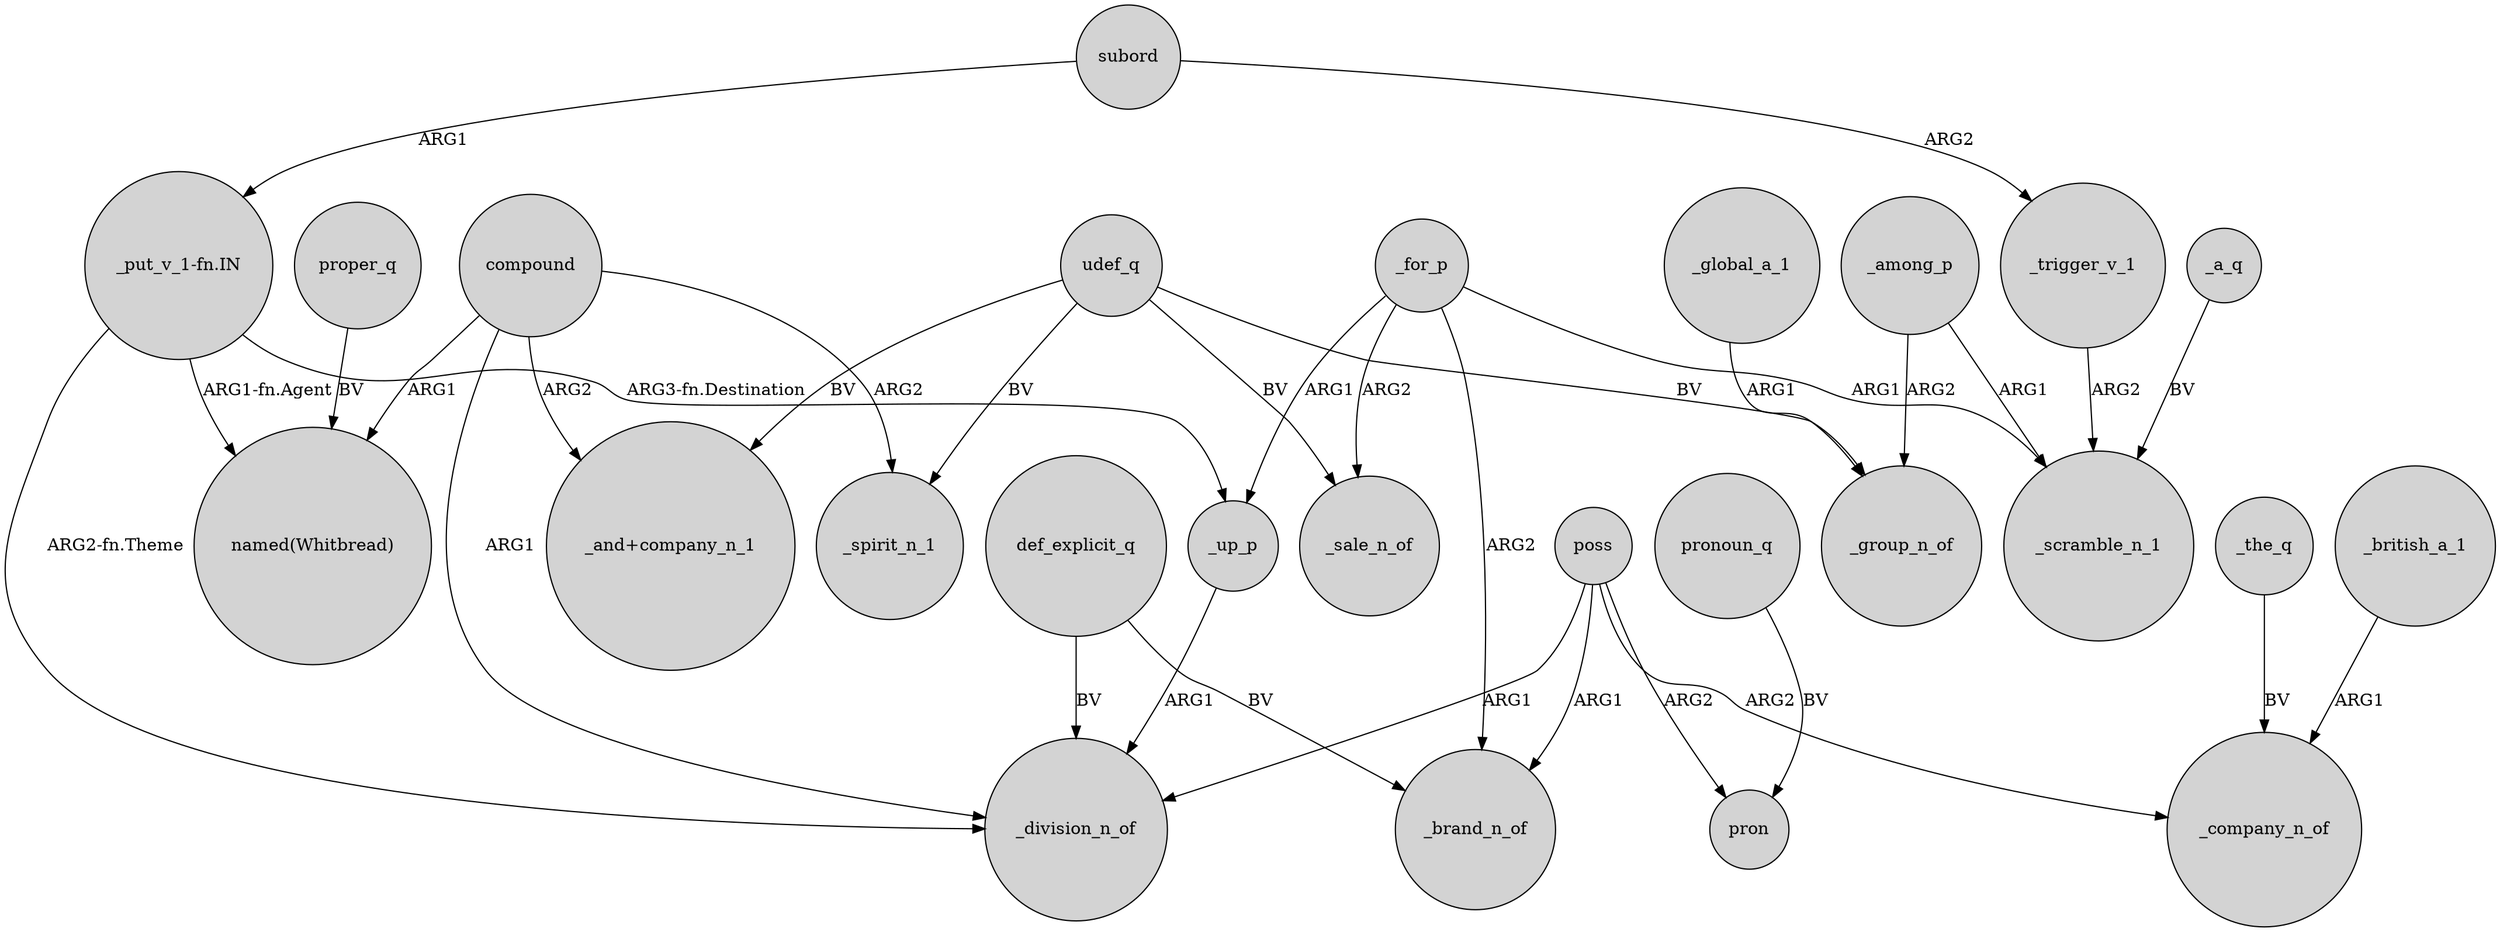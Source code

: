 digraph {
	node [shape=circle style=filled]
	subord -> "_put_v_1-fn.IN" [label=ARG1]
	_up_p -> _division_n_of [label=ARG1]
	subord -> _trigger_v_1 [label=ARG2]
	"_put_v_1-fn.IN" -> _up_p [label="ARG3-fn.Destination"]
	poss -> pron [label=ARG2]
	compound -> "named(Whitbread)" [label=ARG1]
	"_put_v_1-fn.IN" -> "named(Whitbread)" [label="ARG1-fn.Agent"]
	_for_p -> _sale_n_of [label=ARG2]
	"_put_v_1-fn.IN" -> _division_n_of [label="ARG2-fn.Theme"]
	_for_p -> _brand_n_of [label=ARG2]
	poss -> _division_n_of [label=ARG1]
	_for_p -> _scramble_n_1 [label=ARG1]
	_the_q -> _company_n_of [label=BV]
	def_explicit_q -> _division_n_of [label=BV]
	_global_a_1 -> _group_n_of [label=ARG1]
	pronoun_q -> pron [label=BV]
	proper_q -> "named(Whitbread)" [label=BV]
	_among_p -> _scramble_n_1 [label=ARG1]
	compound -> "_and+company_n_1" [label=ARG2]
	_among_p -> _group_n_of [label=ARG2]
	def_explicit_q -> _brand_n_of [label=BV]
	_a_q -> _scramble_n_1 [label=BV]
	udef_q -> _sale_n_of [label=BV]
	compound -> _spirit_n_1 [label=ARG2]
	_trigger_v_1 -> _scramble_n_1 [label=ARG2]
	udef_q -> "_and+company_n_1" [label=BV]
	poss -> _company_n_of [label=ARG2]
	compound -> _division_n_of [label=ARG1]
	udef_q -> _spirit_n_1 [label=BV]
	_british_a_1 -> _company_n_of [label=ARG1]
	udef_q -> _group_n_of [label=BV]
	poss -> _brand_n_of [label=ARG1]
	_for_p -> _up_p [label=ARG1]
}
